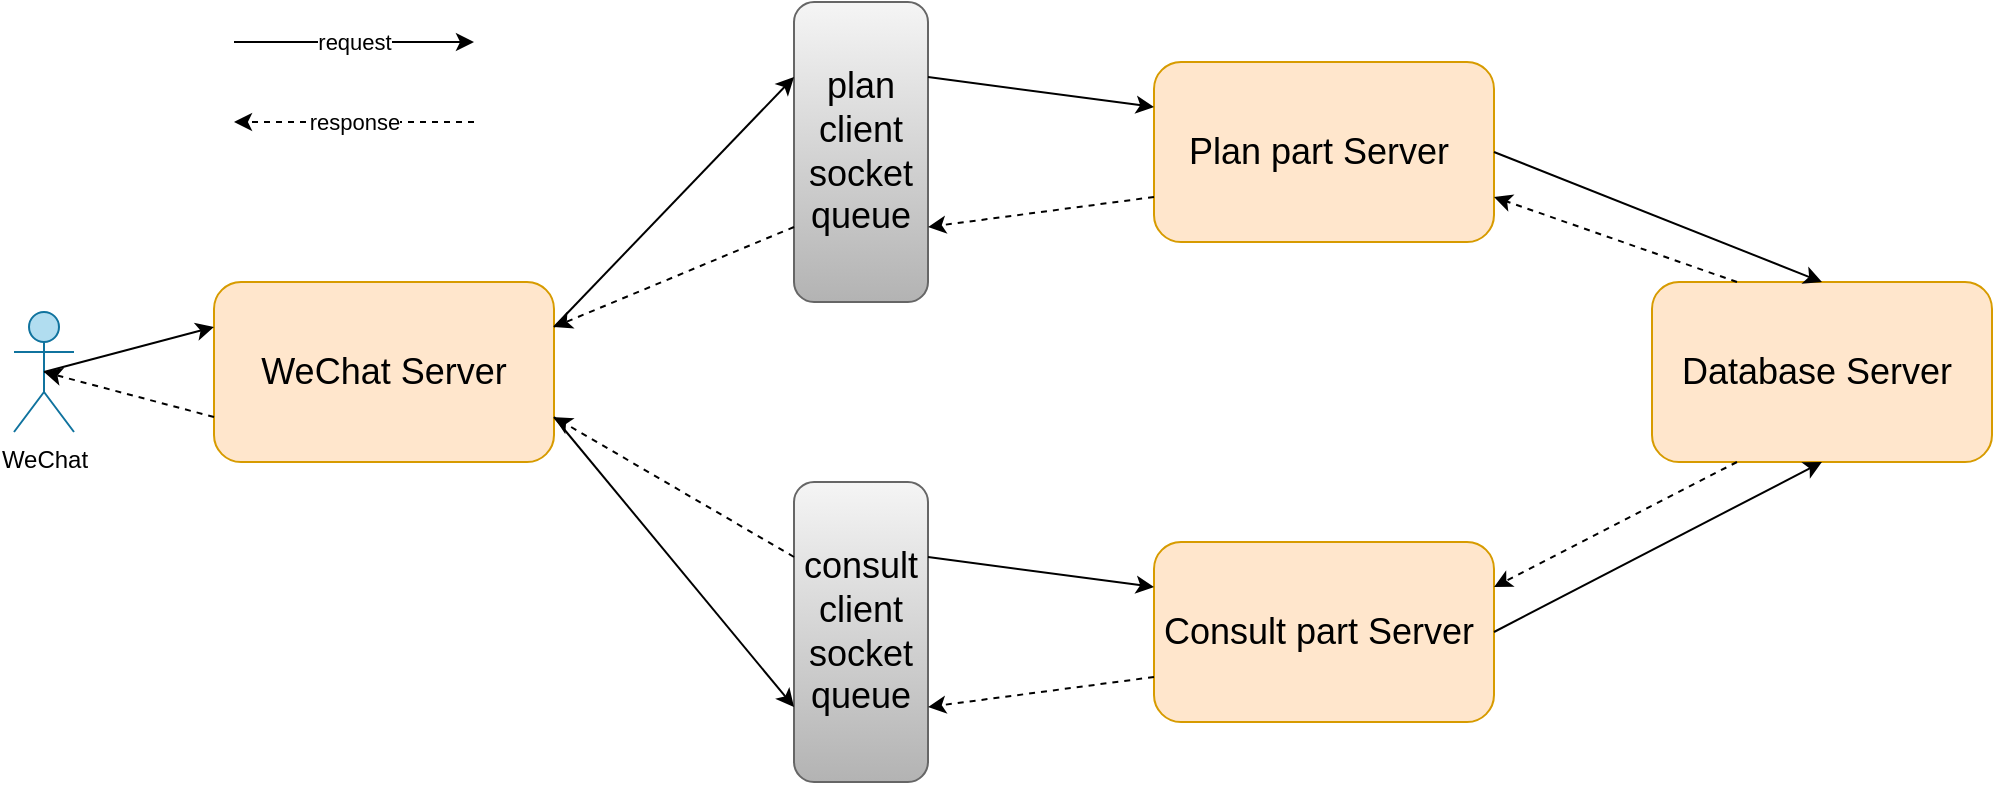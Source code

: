 <mxfile version="12.2.3" type="github" pages="1">
  <diagram id="Hvp1ECgaIEGSUoFI3eYi" name="Page-1">
    <mxGraphModel dx="904" dy="485" grid="1" gridSize="10" guides="1" tooltips="1" connect="1" arrows="1" fold="1" page="1" pageScale="1" pageWidth="827" pageHeight="1169" math="0" shadow="0">
      <root>
        <mxCell id="0"/>
        <mxCell id="1" parent="0"/>
        <mxCell id="EalLrZZM9Eyu2Qmh9wQh-1" value="&lt;font style=&quot;font-size: 18px&quot;&gt;Plan part Server&amp;nbsp;&lt;/font&gt;" style="rounded=1;whiteSpace=wrap;html=1;glass=0;fillColor=#ffe6cc;strokeColor=#d79b00;" vertex="1" parent="1">
          <mxGeometry x="600" y="50" width="170" height="90" as="geometry"/>
        </mxCell>
        <mxCell id="EalLrZZM9Eyu2Qmh9wQh-3" value="&lt;font style=&quot;font-size: 18px&quot;&gt;Consult part Server&amp;nbsp;&lt;/font&gt;" style="rounded=1;whiteSpace=wrap;html=1;glass=0;fillColor=#ffe6cc;strokeColor=#d79b00;" vertex="1" parent="1">
          <mxGeometry x="600" y="290" width="170" height="90" as="geometry"/>
        </mxCell>
        <mxCell id="EalLrZZM9Eyu2Qmh9wQh-4" value="WeChat" style="shape=umlActor;verticalLabelPosition=bottom;labelBackgroundColor=#ffffff;verticalAlign=top;html=1;outlineConnect=0;glass=0;fillColor=#b1ddf0;strokeColor=#10739e;" vertex="1" parent="1">
          <mxGeometry x="30" y="175" width="30" height="60" as="geometry"/>
        </mxCell>
        <mxCell id="EalLrZZM9Eyu2Qmh9wQh-6" value="&lt;span style=&quot;font-size: 18px&quot;&gt;WeChat Server&lt;/span&gt;" style="rounded=1;whiteSpace=wrap;html=1;glass=0;fillColor=#ffe6cc;strokeColor=#d79b00;" vertex="1" parent="1">
          <mxGeometry x="130" y="160" width="170" height="90" as="geometry"/>
        </mxCell>
        <mxCell id="EalLrZZM9Eyu2Qmh9wQh-7" value="&lt;font style=&quot;font-size: 18px&quot;&gt;plan client socket queue&lt;/font&gt;" style="rounded=1;whiteSpace=wrap;html=1;glass=0;fillColor=#f5f5f5;strokeColor=#666666;gradientColor=#b3b3b3;" vertex="1" parent="1">
          <mxGeometry x="420" y="20" width="67" height="150" as="geometry"/>
        </mxCell>
        <mxCell id="EalLrZZM9Eyu2Qmh9wQh-10" value="&lt;font style=&quot;font-size: 18px&quot;&gt;consult client socket queue&lt;/font&gt;" style="rounded=1;whiteSpace=wrap;html=1;glass=0;gradientColor=#b3b3b3;fillColor=#f5f5f5;strokeColor=#666666;" vertex="1" parent="1">
          <mxGeometry x="420" y="260" width="67" height="150" as="geometry"/>
        </mxCell>
        <mxCell id="EalLrZZM9Eyu2Qmh9wQh-13" value="" style="endArrow=classic;html=1;exitX=1;exitY=0.25;exitDx=0;exitDy=0;entryX=0;entryY=0.25;entryDx=0;entryDy=0;" edge="1" parent="1" source="EalLrZZM9Eyu2Qmh9wQh-6" target="EalLrZZM9Eyu2Qmh9wQh-7">
          <mxGeometry width="50" height="50" relative="1" as="geometry">
            <mxPoint x="330" y="170" as="sourcePoint"/>
            <mxPoint x="380" y="120" as="targetPoint"/>
          </mxGeometry>
        </mxCell>
        <mxCell id="EalLrZZM9Eyu2Qmh9wQh-14" value="" style="endArrow=classic;html=1;exitX=1;exitY=0.75;exitDx=0;exitDy=0;entryX=0;entryY=0.75;entryDx=0;entryDy=0;" edge="1" parent="1" source="EalLrZZM9Eyu2Qmh9wQh-6" target="EalLrZZM9Eyu2Qmh9wQh-10">
          <mxGeometry width="50" height="50" relative="1" as="geometry">
            <mxPoint x="340" y="230" as="sourcePoint"/>
            <mxPoint x="390" y="180" as="targetPoint"/>
          </mxGeometry>
        </mxCell>
        <mxCell id="EalLrZZM9Eyu2Qmh9wQh-17" value="" style="endArrow=classic;html=1;exitX=1;exitY=0.25;exitDx=0;exitDy=0;entryX=0;entryY=0.25;entryDx=0;entryDy=0;" edge="1" parent="1" source="EalLrZZM9Eyu2Qmh9wQh-7" target="EalLrZZM9Eyu2Qmh9wQh-1">
          <mxGeometry width="50" height="50" relative="1" as="geometry">
            <mxPoint x="510" y="80" as="sourcePoint"/>
            <mxPoint x="560" y="30" as="targetPoint"/>
          </mxGeometry>
        </mxCell>
        <mxCell id="EalLrZZM9Eyu2Qmh9wQh-18" value="" style="endArrow=classic;html=1;exitX=1;exitY=0.25;exitDx=0;exitDy=0;entryX=0;entryY=0.25;entryDx=0;entryDy=0;" edge="1" parent="1" source="EalLrZZM9Eyu2Qmh9wQh-10" target="EalLrZZM9Eyu2Qmh9wQh-3">
          <mxGeometry width="50" height="50" relative="1" as="geometry">
            <mxPoint x="500" y="334.5" as="sourcePoint"/>
            <mxPoint x="630" y="335" as="targetPoint"/>
          </mxGeometry>
        </mxCell>
        <mxCell id="EalLrZZM9Eyu2Qmh9wQh-19" value="" style="endArrow=classic;html=1;exitX=0;exitY=0.75;exitDx=0;exitDy=0;entryX=1;entryY=0.75;entryDx=0;entryDy=0;dashed=1;" edge="1" parent="1" source="EalLrZZM9Eyu2Qmh9wQh-1" target="EalLrZZM9Eyu2Qmh9wQh-7">
          <mxGeometry width="50" height="50" relative="1" as="geometry">
            <mxPoint x="497" y="67.5" as="sourcePoint"/>
            <mxPoint x="650.0" y="82.5" as="targetPoint"/>
          </mxGeometry>
        </mxCell>
        <mxCell id="EalLrZZM9Eyu2Qmh9wQh-20" value="" style="endArrow=classic;html=1;exitX=0;exitY=0.75;exitDx=0;exitDy=0;entryX=1;entryY=0.75;entryDx=0;entryDy=0;dashed=1;" edge="1" parent="1" source="EalLrZZM9Eyu2Qmh9wQh-3" target="EalLrZZM9Eyu2Qmh9wQh-10">
          <mxGeometry width="50" height="50" relative="1" as="geometry">
            <mxPoint x="640.0" y="350.0" as="sourcePoint"/>
            <mxPoint x="487" y="365.0" as="targetPoint"/>
          </mxGeometry>
        </mxCell>
        <mxCell id="EalLrZZM9Eyu2Qmh9wQh-21" value="" style="endArrow=classic;html=1;exitX=0;exitY=0.75;exitDx=0;exitDy=0;entryX=1;entryY=0.25;entryDx=0;entryDy=0;dashed=1;" edge="1" parent="1" source="EalLrZZM9Eyu2Qmh9wQh-7" target="EalLrZZM9Eyu2Qmh9wQh-6">
          <mxGeometry width="50" height="50" relative="1" as="geometry">
            <mxPoint x="453.0" y="185.0" as="sourcePoint"/>
            <mxPoint x="300" y="200.0" as="targetPoint"/>
          </mxGeometry>
        </mxCell>
        <mxCell id="EalLrZZM9Eyu2Qmh9wQh-22" value="" style="endArrow=classic;html=1;exitX=0;exitY=0.25;exitDx=0;exitDy=0;dashed=1;entryX=1;entryY=0.75;entryDx=0;entryDy=0;" edge="1" parent="1" source="EalLrZZM9Eyu2Qmh9wQh-10" target="EalLrZZM9Eyu2Qmh9wQh-6">
          <mxGeometry width="50" height="50" relative="1" as="geometry">
            <mxPoint x="430.0" y="142.5" as="sourcePoint"/>
            <mxPoint x="300" y="230" as="targetPoint"/>
          </mxGeometry>
        </mxCell>
        <mxCell id="EalLrZZM9Eyu2Qmh9wQh-25" value="" style="endArrow=classic;html=1;exitX=0.5;exitY=0.5;exitDx=0;exitDy=0;exitPerimeter=0;entryX=0;entryY=0.25;entryDx=0;entryDy=0;" edge="1" parent="1" source="EalLrZZM9Eyu2Qmh9wQh-4" target="EalLrZZM9Eyu2Qmh9wQh-6">
          <mxGeometry width="50" height="50" relative="1" as="geometry">
            <mxPoint x="70" y="170" as="sourcePoint"/>
            <mxPoint x="120" y="120" as="targetPoint"/>
          </mxGeometry>
        </mxCell>
        <mxCell id="EalLrZZM9Eyu2Qmh9wQh-26" value="" style="endArrow=classic;html=1;dashed=1;exitX=0;exitY=0.75;exitDx=0;exitDy=0;entryX=0.5;entryY=0.5;entryDx=0;entryDy=0;entryPerimeter=0;" edge="1" parent="1" source="EalLrZZM9Eyu2Qmh9wQh-6" target="EalLrZZM9Eyu2Qmh9wQh-4">
          <mxGeometry width="50" height="50" relative="1" as="geometry">
            <mxPoint x="55" y="210.0" as="sourcePoint"/>
            <mxPoint x="140" y="192.5" as="targetPoint"/>
          </mxGeometry>
        </mxCell>
        <mxCell id="EalLrZZM9Eyu2Qmh9wQh-28" value="request" style="endArrow=classic;html=1;" edge="1" parent="1">
          <mxGeometry width="50" height="50" relative="1" as="geometry">
            <mxPoint x="140" y="40" as="sourcePoint"/>
            <mxPoint x="260" y="40" as="targetPoint"/>
          </mxGeometry>
        </mxCell>
        <mxCell id="EalLrZZM9Eyu2Qmh9wQh-29" value="response" style="endArrow=classic;html=1;dashed=1;" edge="1" parent="1">
          <mxGeometry width="50" height="50" relative="1" as="geometry">
            <mxPoint x="260" y="80" as="sourcePoint"/>
            <mxPoint x="140" y="80" as="targetPoint"/>
          </mxGeometry>
        </mxCell>
        <mxCell id="EalLrZZM9Eyu2Qmh9wQh-30" value="&lt;font style=&quot;font-size: 18px&quot;&gt;Database Server&amp;nbsp;&lt;/font&gt;" style="rounded=1;whiteSpace=wrap;html=1;glass=0;fillColor=#ffe6cc;strokeColor=#d79b00;" vertex="1" parent="1">
          <mxGeometry x="849" y="160" width="170" height="90" as="geometry"/>
        </mxCell>
        <mxCell id="EalLrZZM9Eyu2Qmh9wQh-31" value="" style="endArrow=classic;html=1;exitX=1;exitY=0.5;exitDx=0;exitDy=0;entryX=0.5;entryY=0;entryDx=0;entryDy=0;" edge="1" parent="1" source="EalLrZZM9Eyu2Qmh9wQh-1" target="EalLrZZM9Eyu2Qmh9wQh-30">
          <mxGeometry width="50" height="50" relative="1" as="geometry">
            <mxPoint x="770" y="95.0" as="sourcePoint"/>
            <mxPoint x="914" y="110.0" as="targetPoint"/>
          </mxGeometry>
        </mxCell>
        <mxCell id="EalLrZZM9Eyu2Qmh9wQh-32" value="" style="endArrow=classic;html=1;exitX=0.25;exitY=0;exitDx=0;exitDy=0;entryX=1;entryY=0.75;entryDx=0;entryDy=0;dashed=1;" edge="1" parent="1" source="EalLrZZM9Eyu2Qmh9wQh-30" target="EalLrZZM9Eyu2Qmh9wQh-1">
          <mxGeometry width="50" height="50" relative="1" as="geometry">
            <mxPoint x="863" y="160.0" as="sourcePoint"/>
            <mxPoint x="719" y="175.0" as="targetPoint"/>
          </mxGeometry>
        </mxCell>
        <mxCell id="EalLrZZM9Eyu2Qmh9wQh-33" value="" style="endArrow=classic;html=1;exitX=1;exitY=0.5;exitDx=0;exitDy=0;entryX=0.5;entryY=1;entryDx=0;entryDy=0;" edge="1" parent="1" source="EalLrZZM9Eyu2Qmh9wQh-3" target="EalLrZZM9Eyu2Qmh9wQh-30">
          <mxGeometry width="50" height="50" relative="1" as="geometry">
            <mxPoint x="779" y="345.0" as="sourcePoint"/>
            <mxPoint x="943" y="410.0" as="targetPoint"/>
          </mxGeometry>
        </mxCell>
        <mxCell id="EalLrZZM9Eyu2Qmh9wQh-34" value="" style="endArrow=classic;html=1;exitX=0.25;exitY=1;exitDx=0;exitDy=0;dashed=1;entryX=1;entryY=0.25;entryDx=0;entryDy=0;" edge="1" parent="1" source="EalLrZZM9Eyu2Qmh9wQh-30" target="EalLrZZM9Eyu2Qmh9wQh-3">
          <mxGeometry width="50" height="50" relative="1" as="geometry">
            <mxPoint x="901.5" y="170.0" as="sourcePoint"/>
            <mxPoint x="779" y="290" as="targetPoint"/>
          </mxGeometry>
        </mxCell>
      </root>
    </mxGraphModel>
  </diagram>
</mxfile>
